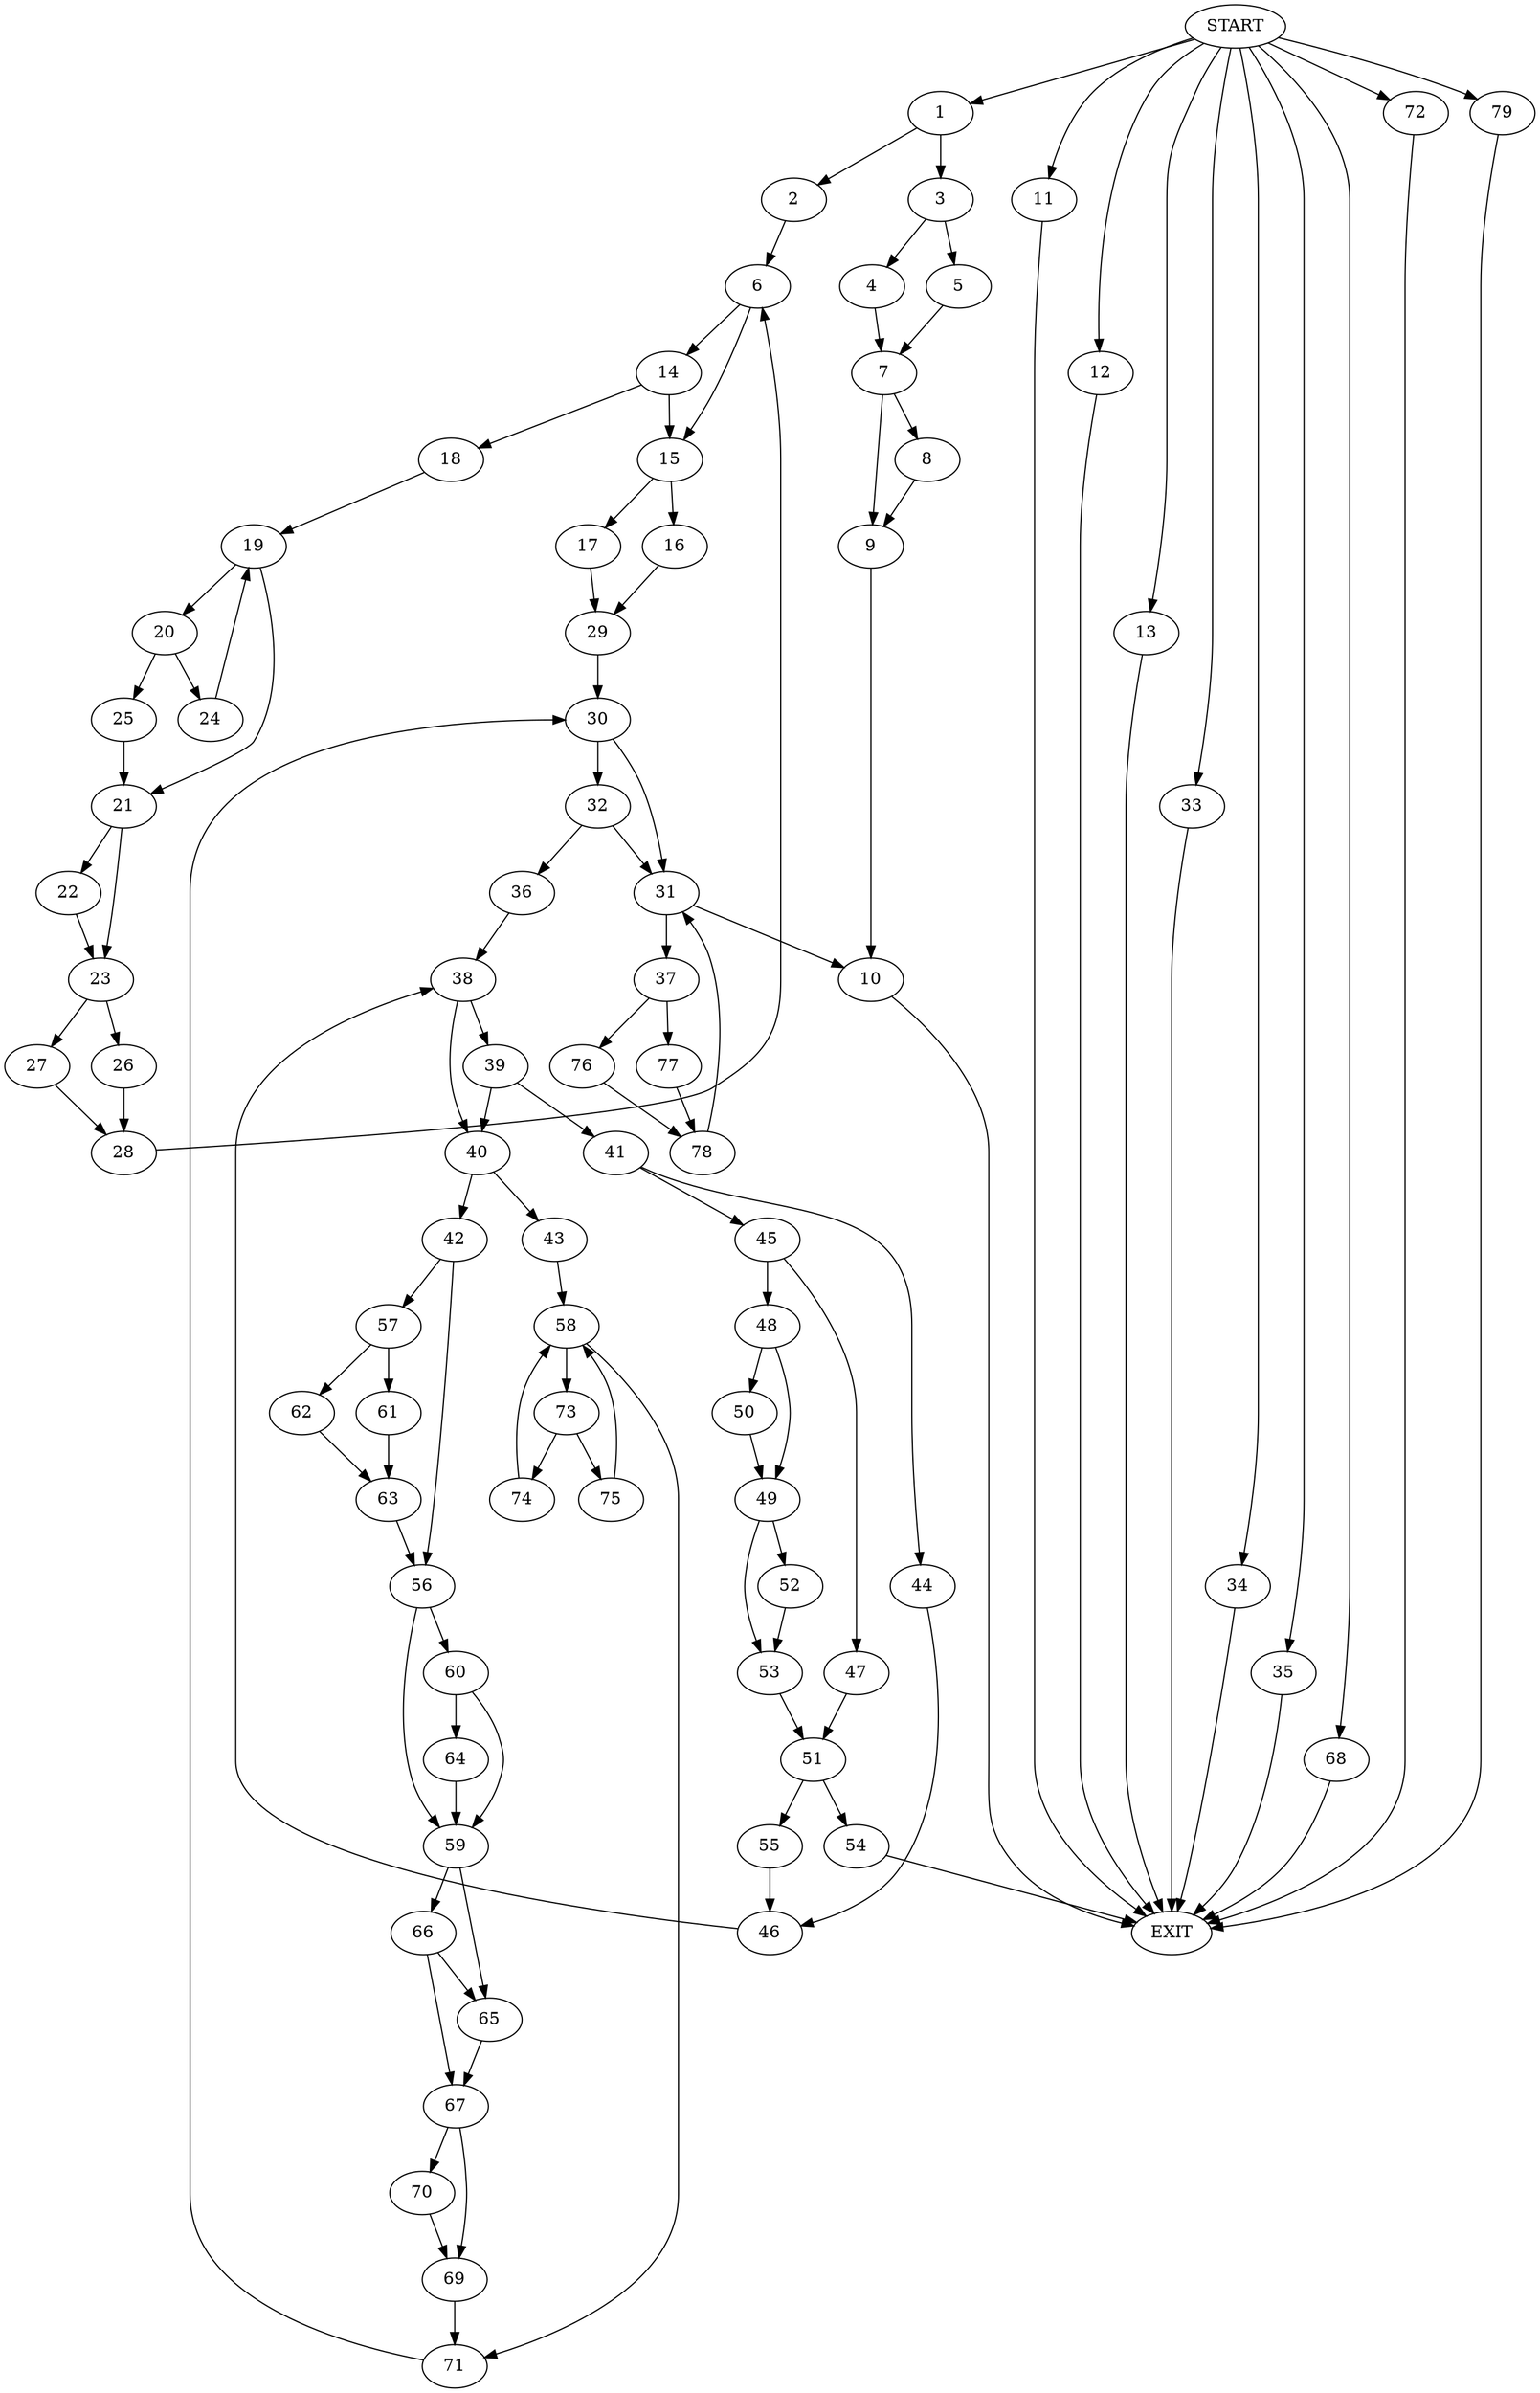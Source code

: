 digraph {
0 [label="START"]
80 [label="EXIT"]
0 -> 1
1 -> 2
1 -> 3
3 -> 4
3 -> 5
2 -> 6
4 -> 7
5 -> 7
7 -> 8
7 -> 9
8 -> 9
9 -> 10
10 -> 80
0 -> 11
11 -> 80
0 -> 12
12 -> 80
0 -> 13
13 -> 80
6 -> 14
6 -> 15
15 -> 16
15 -> 17
14 -> 18
14 -> 15
18 -> 19
19 -> 20
19 -> 21
21 -> 22
21 -> 23
20 -> 24
20 -> 25
25 -> 21
24 -> 19
23 -> 26
23 -> 27
22 -> 23
27 -> 28
26 -> 28
28 -> 6
16 -> 29
17 -> 29
29 -> 30
30 -> 31
30 -> 32
0 -> 33
33 -> 80
0 -> 34
34 -> 80
0 -> 35
35 -> 80
32 -> 36
32 -> 31
31 -> 37
31 -> 10
36 -> 38
38 -> 39
38 -> 40
39 -> 41
39 -> 40
40 -> 42
40 -> 43
41 -> 44
41 -> 45
44 -> 46
45 -> 47
45 -> 48
46 -> 38
48 -> 49
48 -> 50
47 -> 51
50 -> 49
49 -> 52
49 -> 53
53 -> 51
52 -> 53
51 -> 54
51 -> 55
55 -> 46
54 -> 80
42 -> 56
42 -> 57
43 -> 58
56 -> 59
56 -> 60
57 -> 61
57 -> 62
61 -> 63
62 -> 63
63 -> 56
60 -> 59
60 -> 64
59 -> 65
59 -> 66
64 -> 59
66 -> 65
66 -> 67
65 -> 67
0 -> 68
68 -> 80
67 -> 69
67 -> 70
70 -> 69
69 -> 71
71 -> 30
0 -> 72
72 -> 80
58 -> 73
58 -> 71
73 -> 74
73 -> 75
74 -> 58
75 -> 58
37 -> 76
37 -> 77
76 -> 78
77 -> 78
78 -> 31
0 -> 79
79 -> 80
}
